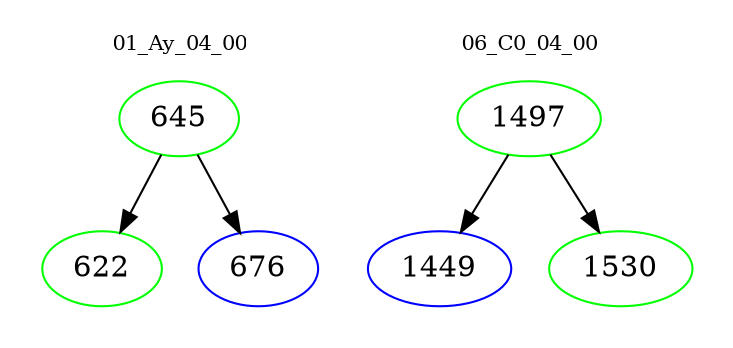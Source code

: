 digraph{
subgraph cluster_0 {
color = white
label = "01_Ay_04_00";
fontsize=10;
T0_645 [label="645", color="green"]
T0_645 -> T0_622 [color="black"]
T0_622 [label="622", color="green"]
T0_645 -> T0_676 [color="black"]
T0_676 [label="676", color="blue"]
}
subgraph cluster_1 {
color = white
label = "06_C0_04_00";
fontsize=10;
T1_1497 [label="1497", color="green"]
T1_1497 -> T1_1449 [color="black"]
T1_1449 [label="1449", color="blue"]
T1_1497 -> T1_1530 [color="black"]
T1_1530 [label="1530", color="green"]
}
}
